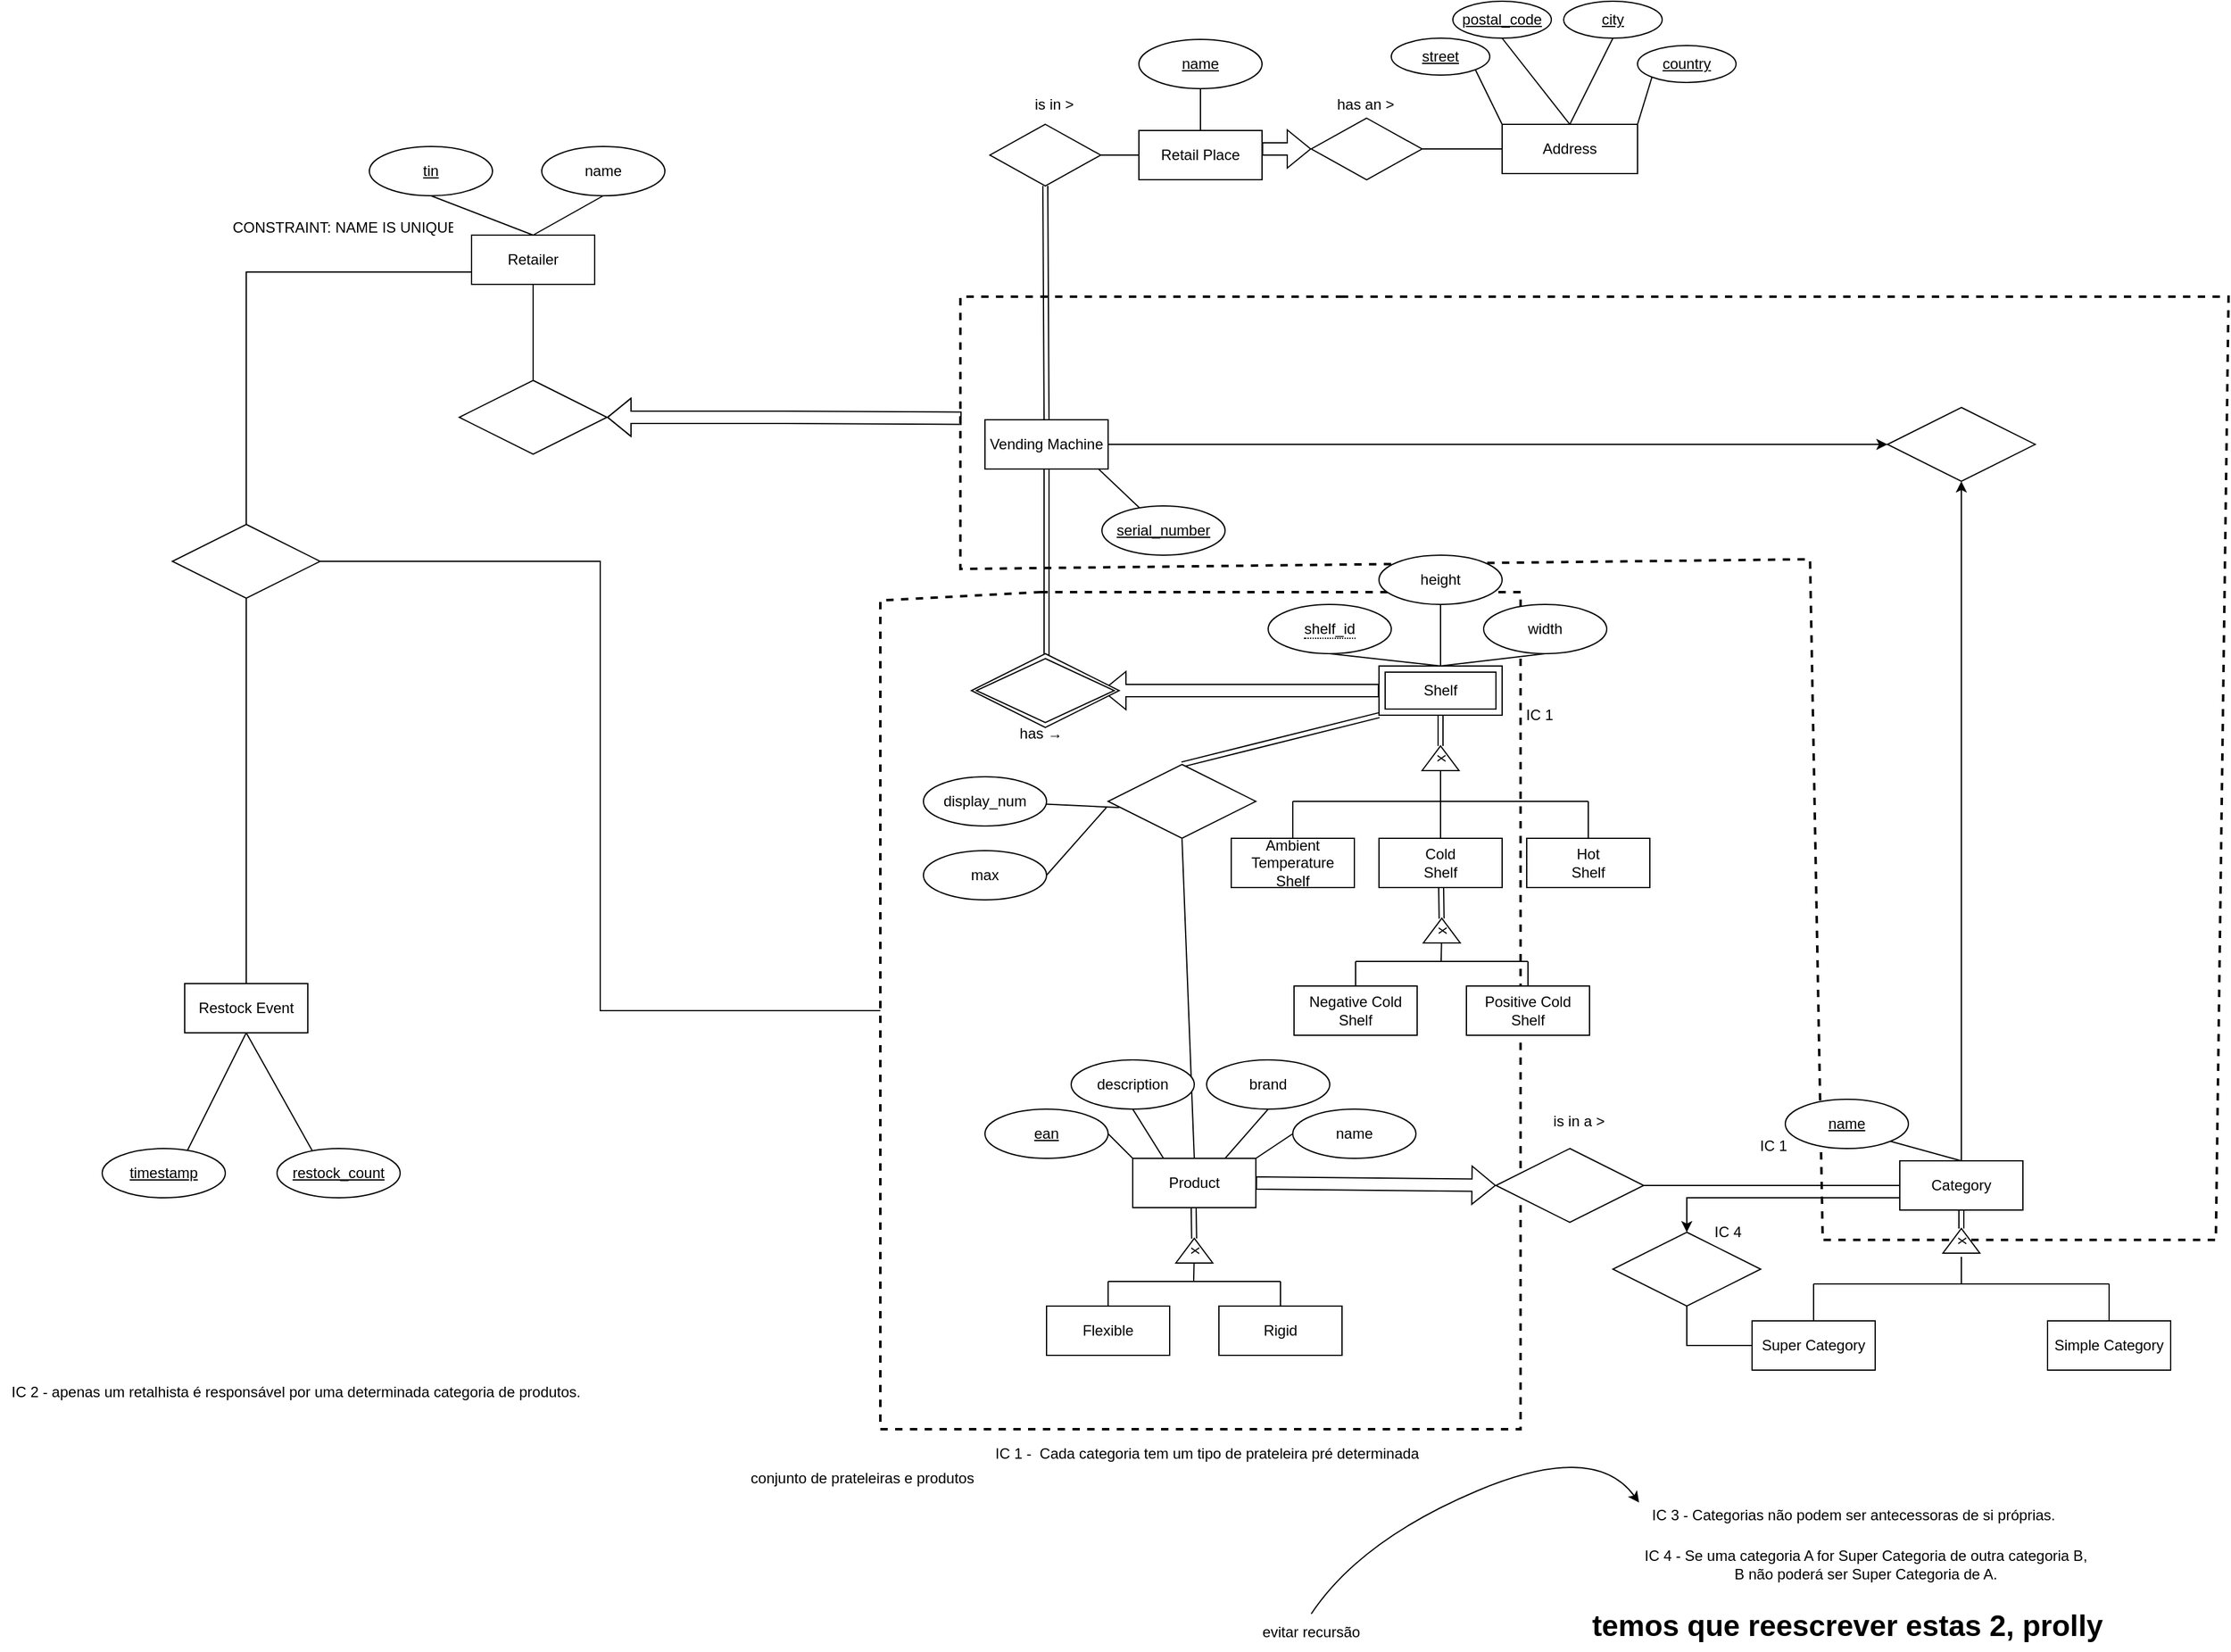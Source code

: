 <mxfile version="18.1.1" type="device"><diagram id="eAzqU-3Yw8q6xO6br_-x" name="Page-1"><mxGraphModel dx="2881" dy="2251" grid="1" gridSize="10" guides="1" tooltips="1" connect="1" arrows="1" fold="1" page="1" pageScale="1" pageWidth="850" pageHeight="1100" math="0" shadow="0"><root><mxCell id="0"/><mxCell id="1" parent="0"/><mxCell id="NkY1BbW7gWYc0SgdSZCr-10" value="" style="verticalLabelPosition=bottom;verticalAlign=top;html=1;shape=mxgraph.basic.polygon;polyCoords=[[0.25,0],[0.75,0],[1,0],[1,0.75],[1,1],[0,1],[0,0.5],[0,0.01]];polyline=0;labelBackgroundColor=default;fillColor=none;dashed=1;strokeWidth=2;" parent="1" vertex="1"><mxGeometry x="-35" y="250" width="520" height="680" as="geometry"/></mxCell><mxCell id="DB2Eu34-ZH45VLn_px5d-107" value="" style="verticalLabelPosition=bottom;verticalAlign=top;html=1;shape=mxgraph.basic.polygon;polyCoords=[[0.3,0],[0.75,0],[1,0],[0.99,0.97],[0.68,0.97],[0.67,0.27],[0,0.28],[0,0]];polyline=0;dashed=1;strokeColor=#000000;strokeWidth=2;fillColor=none;" parent="1" vertex="1"><mxGeometry x="30" y="10" width="1030" height="790" as="geometry"/></mxCell><mxCell id="S0OrPVLgXsuSApkTmhmM-7" style="rounded=0;orthogonalLoop=1;jettySize=auto;html=1;exitX=0.5;exitY=0;exitDx=0;exitDy=0;endArrow=none;endFill=0;" parent="1" source="S0OrPVLgXsuSApkTmhmM-1" target="S0OrPVLgXsuSApkTmhmM-3" edge="1"><mxGeometry relative="1" as="geometry"/></mxCell><mxCell id="S0OrPVLgXsuSApkTmhmM-12" style="edgeStyle=none;rounded=0;orthogonalLoop=1;jettySize=auto;html=1;exitX=0.5;exitY=0;exitDx=0;exitDy=0;entryX=0.5;entryY=1;entryDx=0;entryDy=0;endArrow=none;endFill=0;shape=link;" parent="1" source="S0OrPVLgXsuSApkTmhmM-1" target="S0OrPVLgXsuSApkTmhmM-10" edge="1"><mxGeometry relative="1" as="geometry"/></mxCell><mxCell id="DB2Eu34-ZH45VLn_px5d-62" style="edgeStyle=none;shape=link;rounded=0;orthogonalLoop=1;jettySize=auto;html=1;exitX=0.5;exitY=1;exitDx=0;exitDy=0;entryX=0.5;entryY=0;entryDx=0;entryDy=0;startArrow=block;endArrow=none;endFill=0;" parent="1" source="S0OrPVLgXsuSApkTmhmM-1" edge="1"><mxGeometry relative="1" as="geometry"><mxPoint x="100" y="305" as="targetPoint"/></mxGeometry></mxCell><mxCell id="S0OrPVLgXsuSApkTmhmM-1" value="Vending Machine" style="rounded=0;arcSize=10;whiteSpace=wrap;html=1;align=center;" parent="1" vertex="1"><mxGeometry x="50" y="110" width="100" height="40" as="geometry"/></mxCell><mxCell id="S0OrPVLgXsuSApkTmhmM-3" value="serial_number" style="ellipse;whiteSpace=wrap;html=1;align=center;fontStyle=4;" parent="1" vertex="1"><mxGeometry x="145" y="180" width="100" height="40" as="geometry"/></mxCell><mxCell id="S0OrPVLgXsuSApkTmhmM-15" style="edgeStyle=none;rounded=0;orthogonalLoop=1;jettySize=auto;html=1;exitX=1;exitY=0.5;exitDx=0;exitDy=0;entryX=0;entryY=0.5;entryDx=0;entryDy=0;endArrow=none;endFill=0;" parent="1" source="S0OrPVLgXsuSApkTmhmM-10" target="S0OrPVLgXsuSApkTmhmM-14" edge="1"><mxGeometry relative="1" as="geometry"/></mxCell><mxCell id="S0OrPVLgXsuSApkTmhmM-10" value="" style="shape=rhombus;perimeter=rhombusPerimeter;whiteSpace=wrap;html=1;align=center;" parent="1" vertex="1"><mxGeometry x="54" y="-130" width="90" height="50" as="geometry"/></mxCell><mxCell id="S0OrPVLgXsuSApkTmhmM-18" style="edgeStyle=none;rounded=0;orthogonalLoop=1;jettySize=auto;html=1;exitX=0.5;exitY=0;exitDx=0;exitDy=0;entryX=0.5;entryY=1;entryDx=0;entryDy=0;endArrow=none;endFill=0;" parent="1" source="S0OrPVLgXsuSApkTmhmM-14" target="S0OrPVLgXsuSApkTmhmM-17" edge="1"><mxGeometry relative="1" as="geometry"/></mxCell><mxCell id="S0OrPVLgXsuSApkTmhmM-14" value="Retail Place" style="whiteSpace=wrap;html=1;align=center;" parent="1" vertex="1"><mxGeometry x="175" y="-125" width="100" height="40" as="geometry"/></mxCell><mxCell id="S0OrPVLgXsuSApkTmhmM-16" value="is in &gt;" style="text;strokeColor=none;fillColor=none;spacingLeft=4;spacingRight=4;overflow=hidden;rotatable=0;points=[[0,0.5],[1,0.5]];portConstraint=eastwest;fontSize=12;" parent="1" vertex="1"><mxGeometry x="84.5" y="-160" width="45" height="30" as="geometry"/></mxCell><mxCell id="S0OrPVLgXsuSApkTmhmM-17" value="name" style="ellipse;whiteSpace=wrap;html=1;align=center;fontStyle=4;" parent="1" vertex="1"><mxGeometry x="175" y="-199" width="100" height="40" as="geometry"/></mxCell><mxCell id="S0OrPVLgXsuSApkTmhmM-22" style="edgeStyle=none;rounded=0;orthogonalLoop=1;jettySize=auto;html=1;exitX=1;exitY=0.5;exitDx=0;exitDy=0;entryX=0;entryY=0.5;entryDx=0;entryDy=0;endArrow=none;endFill=0;" parent="1" target="S0OrPVLgXsuSApkTmhmM-24" edge="1"><mxGeometry relative="1" as="geometry"><mxPoint x="355" y="-110" as="sourcePoint"/></mxGeometry></mxCell><mxCell id="S0OrPVLgXsuSApkTmhmM-27" style="edgeStyle=none;rounded=0;orthogonalLoop=1;jettySize=auto;html=1;endArrow=none;endFill=0;shape=flexArrow;startArrow=block;" parent="1" source="S0OrPVLgXsuSApkTmhmM-24" edge="1"><mxGeometry relative="1" as="geometry"><mxPoint x="275" y="-110" as="targetPoint"/></mxGeometry></mxCell><mxCell id="S0OrPVLgXsuSApkTmhmM-24" value="" style="shape=rhombus;perimeter=rhombusPerimeter;whiteSpace=wrap;html=1;align=center;" parent="1" vertex="1"><mxGeometry x="315" y="-135" width="90" height="50" as="geometry"/></mxCell><mxCell id="S0OrPVLgXsuSApkTmhmM-28" value="has an &gt;" style="text;strokeColor=none;fillColor=none;spacingLeft=4;spacingRight=4;overflow=hidden;rotatable=0;points=[[0,0.5],[1,0.5]];portConstraint=eastwest;fontSize=12;" parent="1" vertex="1"><mxGeometry x="330" y="-160" width="60" height="30" as="geometry"/></mxCell><mxCell id="S0OrPVLgXsuSApkTmhmM-37" style="edgeStyle=none;rounded=0;orthogonalLoop=1;jettySize=auto;html=1;exitX=0;exitY=0.5;exitDx=0;exitDy=0;entryX=1;entryY=0.5;entryDx=0;entryDy=0;endArrow=none;endFill=0;" parent="1" source="S0OrPVLgXsuSApkTmhmM-30" target="S0OrPVLgXsuSApkTmhmM-24" edge="1"><mxGeometry relative="1" as="geometry"/></mxCell><mxCell id="S0OrPVLgXsuSApkTmhmM-39" style="edgeStyle=none;rounded=0;orthogonalLoop=1;jettySize=auto;html=1;exitX=1;exitY=0;exitDx=0;exitDy=0;entryX=0;entryY=1;entryDx=0;entryDy=0;endArrow=none;endFill=0;" parent="1" source="S0OrPVLgXsuSApkTmhmM-30" target="S0OrPVLgXsuSApkTmhmM-36" edge="1"><mxGeometry relative="1" as="geometry"/></mxCell><mxCell id="S0OrPVLgXsuSApkTmhmM-40" style="edgeStyle=none;rounded=0;orthogonalLoop=1;jettySize=auto;html=1;exitX=0.5;exitY=0;exitDx=0;exitDy=0;entryX=0.5;entryY=1;entryDx=0;entryDy=0;endArrow=none;endFill=0;" parent="1" source="S0OrPVLgXsuSApkTmhmM-30" target="S0OrPVLgXsuSApkTmhmM-34" edge="1"><mxGeometry relative="1" as="geometry"/></mxCell><mxCell id="S0OrPVLgXsuSApkTmhmM-41" style="edgeStyle=none;rounded=0;orthogonalLoop=1;jettySize=auto;html=1;exitX=0.5;exitY=0;exitDx=0;exitDy=0;entryX=0.5;entryY=1;entryDx=0;entryDy=0;endArrow=none;endFill=0;" parent="1" source="S0OrPVLgXsuSApkTmhmM-30" target="S0OrPVLgXsuSApkTmhmM-35" edge="1"><mxGeometry relative="1" as="geometry"/></mxCell><mxCell id="S0OrPVLgXsuSApkTmhmM-30" value="Address" style="whiteSpace=wrap;html=1;align=center;" parent="1" vertex="1"><mxGeometry x="470" y="-130" width="110" height="40" as="geometry"/></mxCell><mxCell id="S0OrPVLgXsuSApkTmhmM-38" style="edgeStyle=none;rounded=0;orthogonalLoop=1;jettySize=auto;html=1;exitX=1;exitY=1;exitDx=0;exitDy=0;entryX=0;entryY=0;entryDx=0;entryDy=0;endArrow=none;endFill=0;" parent="1" source="S0OrPVLgXsuSApkTmhmM-31" target="S0OrPVLgXsuSApkTmhmM-30" edge="1"><mxGeometry relative="1" as="geometry"/></mxCell><mxCell id="S0OrPVLgXsuSApkTmhmM-31" value="street" style="ellipse;whiteSpace=wrap;html=1;align=center;fontStyle=4;rounded=0;" parent="1" vertex="1"><mxGeometry x="380" y="-200" width="80" height="30" as="geometry"/></mxCell><mxCell id="S0OrPVLgXsuSApkTmhmM-34" value="postal_code" style="ellipse;whiteSpace=wrap;html=1;align=center;fontStyle=4;rounded=0;" parent="1" vertex="1"><mxGeometry x="430" y="-230" width="80" height="30" as="geometry"/></mxCell><mxCell id="S0OrPVLgXsuSApkTmhmM-35" value="city" style="ellipse;whiteSpace=wrap;html=1;align=center;fontStyle=4;rounded=0;" parent="1" vertex="1"><mxGeometry x="520" y="-230" width="80" height="30" as="geometry"/></mxCell><mxCell id="S0OrPVLgXsuSApkTmhmM-36" value="country" style="ellipse;whiteSpace=wrap;html=1;align=center;fontStyle=4;rounded=0;" parent="1" vertex="1"><mxGeometry x="580" y="-194" width="80" height="30" as="geometry"/></mxCell><mxCell id="S0OrPVLgXsuSApkTmhmM-46" style="edgeStyle=none;rounded=0;orthogonalLoop=1;jettySize=auto;html=1;exitX=0.5;exitY=0;exitDx=0;exitDy=0;entryX=0.5;entryY=1;entryDx=0;entryDy=0;endArrow=none;endFill=0;" parent="1" source="S0OrPVLgXsuSApkTmhmM-42" target="S0OrPVLgXsuSApkTmhmM-43" edge="1"><mxGeometry relative="1" as="geometry"/></mxCell><mxCell id="S0OrPVLgXsuSApkTmhmM-48" style="edgeStyle=none;rounded=0;orthogonalLoop=1;jettySize=auto;html=1;exitX=0.5;exitY=0;exitDx=0;exitDy=0;endArrow=none;endFill=0;entryX=0.5;entryY=1;entryDx=0;entryDy=0;" parent="1" source="S0OrPVLgXsuSApkTmhmM-42" target="S0OrPVLgXsuSApkTmhmM-47" edge="1"><mxGeometry relative="1" as="geometry"><mxPoint x="-270" y="-62" as="targetPoint"/></mxGeometry></mxCell><mxCell id="S0OrPVLgXsuSApkTmhmM-42" value="Retailer" style="whiteSpace=wrap;html=1;align=center;rounded=0;" parent="1" vertex="1"><mxGeometry x="-367" y="-40" width="100" height="40" as="geometry"/></mxCell><mxCell id="S0OrPVLgXsuSApkTmhmM-43" value="tin" style="ellipse;whiteSpace=wrap;html=1;align=center;fontStyle=4;rounded=0;" parent="1" vertex="1"><mxGeometry x="-450" y="-112" width="100" height="40" as="geometry"/></mxCell><mxCell id="S0OrPVLgXsuSApkTmhmM-47" value="name" style="ellipse;whiteSpace=wrap;html=1;align=center;rounded=0;" parent="1" vertex="1"><mxGeometry x="-310" y="-112" width="100" height="40" as="geometry"/></mxCell><mxCell id="S0OrPVLgXsuSApkTmhmM-49" value="CONSTRAINT: NAME IS UNIQUE" style="text;strokeColor=none;fillColor=none;spacingLeft=4;spacingRight=4;overflow=hidden;rotatable=0;points=[[0,0.5],[1,0.5]];portConstraint=eastwest;fontSize=12;rounded=0;" parent="1" vertex="1"><mxGeometry x="-567" y="-60" width="190" height="30" as="geometry"/></mxCell><mxCell id="S0OrPVLgXsuSApkTmhmM-58" style="edgeStyle=none;rounded=0;sketch=0;orthogonalLoop=1;jettySize=auto;html=1;exitX=0.5;exitY=0;exitDx=0;exitDy=0;entryX=0.5;entryY=1;entryDx=0;entryDy=0;shadow=0;startArrow=none;startFill=0;endArrow=none;endFill=0;strokeWidth=1;fillColor=default;gradientColor=none;" parent="1" target="S0OrPVLgXsuSApkTmhmM-55" edge="1"><mxGeometry relative="1" as="geometry"><mxPoint x="420" y="310" as="sourcePoint"/></mxGeometry></mxCell><mxCell id="S0OrPVLgXsuSApkTmhmM-59" style="edgeStyle=none;rounded=0;sketch=0;orthogonalLoop=1;jettySize=auto;html=1;exitX=0.5;exitY=0;exitDx=0;exitDy=0;entryX=0.5;entryY=1;entryDx=0;entryDy=0;shadow=0;startArrow=none;startFill=0;endArrow=none;endFill=0;strokeWidth=1;fillColor=default;gradientColor=none;" parent="1" target="S0OrPVLgXsuSApkTmhmM-54" edge="1"><mxGeometry relative="1" as="geometry"><mxPoint x="420" y="310" as="sourcePoint"/></mxGeometry></mxCell><mxCell id="DB2Eu34-ZH45VLn_px5d-83" style="edgeStyle=none;rounded=0;orthogonalLoop=1;jettySize=auto;html=1;exitX=0.5;exitY=0;exitDx=0;exitDy=0;entryX=0.5;entryY=1;entryDx=0;entryDy=0;startArrow=none;startFill=0;endArrow=none;endFill=0;" parent="1" edge="1"><mxGeometry relative="1" as="geometry"><mxPoint x="420" y="310" as="sourcePoint"/><mxPoint x="330" y="300" as="targetPoint"/></mxGeometry></mxCell><mxCell id="S0OrPVLgXsuSApkTmhmM-54" value="width" style="ellipse;whiteSpace=wrap;html=1;align=center;rounded=0;" parent="1" vertex="1"><mxGeometry x="455" y="260" width="100" height="40" as="geometry"/></mxCell><mxCell id="S0OrPVLgXsuSApkTmhmM-55" value="height" style="ellipse;whiteSpace=wrap;html=1;align=center;rounded=0;" parent="1" vertex="1"><mxGeometry x="370" y="220" width="100" height="40" as="geometry"/></mxCell><mxCell id="S0OrPVLgXsuSApkTmhmM-75" style="edgeStyle=none;rounded=0;sketch=0;orthogonalLoop=1;jettySize=auto;html=1;exitX=0.5;exitY=0;exitDx=0;exitDy=0;shadow=0;startArrow=none;startFill=0;endArrow=none;endFill=0;startSize=11;strokeWidth=1;fillColor=default;gradientColor=none;" parent="1" source="S0OrPVLgXsuSApkTmhmM-60" edge="1"><mxGeometry relative="1" as="geometry"><mxPoint x="300" y="420" as="targetPoint"/></mxGeometry></mxCell><mxCell id="S0OrPVLgXsuSApkTmhmM-60" value="Ambient Temperature Shelf" style="whiteSpace=wrap;html=1;align=center;rounded=0;" parent="1" vertex="1"><mxGeometry x="250" y="450" width="100" height="40" as="geometry"/></mxCell><mxCell id="S0OrPVLgXsuSApkTmhmM-72" style="edgeStyle=none;rounded=0;sketch=0;orthogonalLoop=1;jettySize=auto;html=1;entryX=0.5;entryY=1;entryDx=0;entryDy=0;shadow=0;startArrow=none;startFill=0;endArrow=none;endFill=0;strokeWidth=1;fillColor=default;gradientColor=none;shape=link;exitX=1;exitY=0.5;exitDx=0;exitDy=0;" parent="1" source="S0OrPVLgXsuSApkTmhmM-78" edge="1"><mxGeometry relative="1" as="geometry"><mxPoint x="420" y="420" as="sourcePoint"/><mxPoint x="420" y="350" as="targetPoint"/></mxGeometry></mxCell><mxCell id="S0OrPVLgXsuSApkTmhmM-63" value="Cold&lt;br&gt;Shelf" style="whiteSpace=wrap;html=1;align=center;rounded=0;" parent="1" vertex="1"><mxGeometry x="370" y="450" width="100" height="40" as="geometry"/></mxCell><mxCell id="S0OrPVLgXsuSApkTmhmM-77" style="edgeStyle=none;rounded=0;sketch=0;orthogonalLoop=1;jettySize=auto;html=1;exitX=0.5;exitY=0;exitDx=0;exitDy=0;shadow=0;startArrow=none;startFill=0;endArrow=none;endFill=0;startSize=11;strokeWidth=1;fillColor=default;gradientColor=none;" parent="1" source="S0OrPVLgXsuSApkTmhmM-64" edge="1"><mxGeometry relative="1" as="geometry"><mxPoint x="540" y="420" as="targetPoint"/></mxGeometry></mxCell><mxCell id="S0OrPVLgXsuSApkTmhmM-64" value="Hot&lt;br&gt;Shelf" style="whiteSpace=wrap;html=1;align=center;rounded=0;" parent="1" vertex="1"><mxGeometry x="490" y="450" width="100" height="40" as="geometry"/></mxCell><mxCell id="S0OrPVLgXsuSApkTmhmM-76" value="" style="endArrow=none;html=1;rounded=0;shadow=0;sketch=0;startSize=11;strokeWidth=1;fillColor=default;gradientColor=none;" parent="1" edge="1"><mxGeometry relative="1" as="geometry"><mxPoint x="300" y="420" as="sourcePoint"/><mxPoint x="540" y="420" as="targetPoint"/></mxGeometry></mxCell><mxCell id="DB2Eu34-ZH45VLn_px5d-66" style="edgeStyle=none;rounded=0;orthogonalLoop=1;jettySize=auto;html=1;exitX=0;exitY=0.5;exitDx=0;exitDy=0;entryX=0.5;entryY=0;entryDx=0;entryDy=0;startArrow=none;endArrow=none;endFill=0;startFill=0;" parent="1" source="S0OrPVLgXsuSApkTmhmM-78" target="S0OrPVLgXsuSApkTmhmM-63" edge="1"><mxGeometry relative="1" as="geometry"/></mxCell><mxCell id="S0OrPVLgXsuSApkTmhmM-78" value="x" style="triangle;whiteSpace=wrap;html=1;rounded=0;rotation=-90;" parent="1" vertex="1"><mxGeometry x="410" y="370" width="20" height="30" as="geometry"/></mxCell><mxCell id="S0OrPVLgXsuSApkTmhmM-83" style="edgeStyle=none;rounded=0;sketch=0;orthogonalLoop=1;jettySize=auto;html=1;exitX=0.5;exitY=0;exitDx=0;exitDy=0;shadow=0;startArrow=none;startFill=0;endArrow=none;endFill=0;startSize=11;strokeWidth=1;fillColor=default;gradientColor=none;" parent="1" source="S0OrPVLgXsuSApkTmhmM-79" edge="1"><mxGeometry relative="1" as="geometry"><mxPoint x="351" y="550" as="targetPoint"/></mxGeometry></mxCell><mxCell id="S0OrPVLgXsuSApkTmhmM-79" value="Negative Cold&lt;br&gt;Shelf" style="whiteSpace=wrap;html=1;align=center;rounded=0;" parent="1" vertex="1"><mxGeometry x="301" y="570" width="100" height="40" as="geometry"/></mxCell><mxCell id="S0OrPVLgXsuSApkTmhmM-82" style="edgeStyle=none;rounded=0;sketch=0;orthogonalLoop=1;jettySize=auto;html=1;exitX=0.5;exitY=0;exitDx=0;exitDy=0;shadow=0;startArrow=none;startFill=0;endArrow=none;endFill=0;startSize=11;strokeWidth=1;fillColor=default;gradientColor=none;" parent="1" source="S0OrPVLgXsuSApkTmhmM-80" edge="1"><mxGeometry relative="1" as="geometry"><mxPoint x="491" y="550" as="targetPoint"/></mxGeometry></mxCell><mxCell id="S0OrPVLgXsuSApkTmhmM-80" value="Positive Cold&lt;br&gt;Shelf" style="whiteSpace=wrap;html=1;align=center;rounded=0;" parent="1" vertex="1"><mxGeometry x="441" y="570" width="100" height="40" as="geometry"/></mxCell><mxCell id="S0OrPVLgXsuSApkTmhmM-81" value="" style="endArrow=none;html=1;rounded=0;shadow=0;sketch=0;startSize=11;strokeWidth=1;fillColor=default;gradientColor=none;" parent="1" edge="1"><mxGeometry width="50" height="50" relative="1" as="geometry"><mxPoint x="351" y="550" as="sourcePoint"/><mxPoint x="491" y="550" as="targetPoint"/></mxGeometry></mxCell><mxCell id="S0OrPVLgXsuSApkTmhmM-84" value="" style="endArrow=none;html=1;rounded=0;shadow=0;sketch=0;strokeWidth=1;fillColor=default;gradientColor=none;startArrow=none;shape=link;" parent="1" source="S0OrPVLgXsuSApkTmhmM-86" edge="1"><mxGeometry width="50" height="50" relative="1" as="geometry"><mxPoint x="420.5" y="550" as="sourcePoint"/><mxPoint x="420.5" y="490" as="targetPoint"/></mxGeometry></mxCell><mxCell id="S0OrPVLgXsuSApkTmhmM-86" value="x" style="triangle;whiteSpace=wrap;html=1;rounded=0;rotation=-90;" parent="1" vertex="1"><mxGeometry x="411" y="510" width="20" height="30" as="geometry"/></mxCell><mxCell id="S0OrPVLgXsuSApkTmhmM-87" value="" style="endArrow=none;html=1;rounded=0;shadow=0;sketch=0;startSize=11;strokeWidth=1;fillColor=default;gradientColor=none;" parent="1" target="S0OrPVLgXsuSApkTmhmM-86" edge="1"><mxGeometry width="50" height="50" relative="1" as="geometry"><mxPoint x="420.5" y="550" as="sourcePoint"/><mxPoint x="420.5" y="490" as="targetPoint"/></mxGeometry></mxCell><mxCell id="S0OrPVLgXsuSApkTmhmM-93" style="edgeStyle=none;rounded=0;sketch=0;orthogonalLoop=1;jettySize=auto;html=1;exitX=1;exitY=0;exitDx=0;exitDy=0;entryX=0;entryY=0.5;entryDx=0;entryDy=0;shadow=0;startArrow=none;startFill=0;endArrow=none;endFill=0;startSize=11;strokeWidth=1;fillColor=default;gradientColor=none;" parent="1" source="S0OrPVLgXsuSApkTmhmM-88" target="S0OrPVLgXsuSApkTmhmM-90" edge="1"><mxGeometry relative="1" as="geometry"/></mxCell><mxCell id="S0OrPVLgXsuSApkTmhmM-94" style="edgeStyle=none;rounded=0;sketch=0;orthogonalLoop=1;jettySize=auto;html=1;exitX=0.75;exitY=0;exitDx=0;exitDy=0;entryX=0.5;entryY=1;entryDx=0;entryDy=0;shadow=0;startArrow=none;startFill=0;endArrow=none;endFill=0;startSize=11;strokeWidth=1;fillColor=default;gradientColor=none;" parent="1" source="S0OrPVLgXsuSApkTmhmM-88" target="S0OrPVLgXsuSApkTmhmM-92" edge="1"><mxGeometry relative="1" as="geometry"/></mxCell><mxCell id="S0OrPVLgXsuSApkTmhmM-95" style="edgeStyle=none;rounded=0;sketch=0;orthogonalLoop=1;jettySize=auto;html=1;exitX=0.25;exitY=0;exitDx=0;exitDy=0;entryX=0.5;entryY=1;entryDx=0;entryDy=0;shadow=0;startArrow=none;startFill=0;endArrow=none;endFill=0;startSize=11;strokeWidth=1;fillColor=default;gradientColor=none;" parent="1" source="S0OrPVLgXsuSApkTmhmM-88" target="S0OrPVLgXsuSApkTmhmM-91" edge="1"><mxGeometry relative="1" as="geometry"/></mxCell><mxCell id="S0OrPVLgXsuSApkTmhmM-96" style="edgeStyle=none;rounded=0;sketch=0;orthogonalLoop=1;jettySize=auto;html=1;exitX=0;exitY=0;exitDx=0;exitDy=0;entryX=1;entryY=0.5;entryDx=0;entryDy=0;shadow=0;startArrow=none;startFill=0;endArrow=none;endFill=0;startSize=11;strokeWidth=1;fillColor=default;gradientColor=none;" parent="1" source="S0OrPVLgXsuSApkTmhmM-88" target="S0OrPVLgXsuSApkTmhmM-89" edge="1"><mxGeometry relative="1" as="geometry"/></mxCell><mxCell id="DB2Eu34-ZH45VLn_px5d-71" style="edgeStyle=none;rounded=0;orthogonalLoop=1;jettySize=auto;html=1;exitX=0.5;exitY=0;exitDx=0;exitDy=0;entryX=0.5;entryY=1;entryDx=0;entryDy=0;startArrow=none;startFill=0;endArrow=none;endFill=0;" parent="1" source="S0OrPVLgXsuSApkTmhmM-88" target="DB2Eu34-ZH45VLn_px5d-70" edge="1"><mxGeometry relative="1" as="geometry"/></mxCell><mxCell id="S0OrPVLgXsuSApkTmhmM-88" value="Product" style="whiteSpace=wrap;html=1;align=center;rounded=0;" parent="1" vertex="1"><mxGeometry x="170" y="710" width="100" height="40" as="geometry"/></mxCell><mxCell id="S0OrPVLgXsuSApkTmhmM-89" value="ean" style="ellipse;whiteSpace=wrap;html=1;align=center;fontStyle=4;rounded=0;" parent="1" vertex="1"><mxGeometry x="50" y="670" width="100" height="40" as="geometry"/></mxCell><mxCell id="S0OrPVLgXsuSApkTmhmM-90" value="name" style="ellipse;whiteSpace=wrap;html=1;align=center;rounded=0;" parent="1" vertex="1"><mxGeometry x="300" y="670" width="100" height="40" as="geometry"/></mxCell><mxCell id="S0OrPVLgXsuSApkTmhmM-91" value="description" style="ellipse;whiteSpace=wrap;html=1;align=center;rounded=0;" parent="1" vertex="1"><mxGeometry x="120" y="630" width="100" height="40" as="geometry"/></mxCell><mxCell id="S0OrPVLgXsuSApkTmhmM-92" value="brand" style="ellipse;whiteSpace=wrap;html=1;align=center;rounded=0;" parent="1" vertex="1"><mxGeometry x="230" y="630" width="100" height="40" as="geometry"/></mxCell><mxCell id="S0OrPVLgXsuSApkTmhmM-97" style="edgeStyle=none;rounded=0;sketch=0;orthogonalLoop=1;jettySize=auto;html=1;exitX=0.5;exitY=0;exitDx=0;exitDy=0;shadow=0;startArrow=none;startFill=0;endArrow=none;endFill=0;startSize=11;strokeWidth=1;fillColor=default;gradientColor=none;" parent="1" source="S0OrPVLgXsuSApkTmhmM-98" edge="1"><mxGeometry relative="1" as="geometry"><mxPoint x="150" y="810" as="targetPoint"/></mxGeometry></mxCell><mxCell id="S0OrPVLgXsuSApkTmhmM-98" value="Flexible" style="whiteSpace=wrap;html=1;align=center;rounded=0;" parent="1" vertex="1"><mxGeometry x="100" y="830" width="100" height="40" as="geometry"/></mxCell><mxCell id="S0OrPVLgXsuSApkTmhmM-99" style="edgeStyle=none;rounded=0;sketch=0;orthogonalLoop=1;jettySize=auto;html=1;exitX=0.5;exitY=0;exitDx=0;exitDy=0;shadow=0;startArrow=none;startFill=0;endArrow=none;endFill=0;startSize=11;strokeWidth=1;fillColor=default;gradientColor=none;" parent="1" source="S0OrPVLgXsuSApkTmhmM-100" edge="1"><mxGeometry relative="1" as="geometry"><mxPoint x="290" y="810" as="targetPoint"/></mxGeometry></mxCell><mxCell id="S0OrPVLgXsuSApkTmhmM-100" value="Rigid" style="whiteSpace=wrap;html=1;align=center;rounded=0;" parent="1" vertex="1"><mxGeometry x="240" y="830" width="100" height="40" as="geometry"/></mxCell><mxCell id="S0OrPVLgXsuSApkTmhmM-101" value="" style="endArrow=none;html=1;rounded=0;shadow=0;sketch=0;startSize=11;strokeWidth=1;fillColor=default;gradientColor=none;" parent="1" edge="1"><mxGeometry width="50" height="50" relative="1" as="geometry"><mxPoint x="150" y="810" as="sourcePoint"/><mxPoint x="290" y="810" as="targetPoint"/></mxGeometry></mxCell><mxCell id="S0OrPVLgXsuSApkTmhmM-102" value="" style="endArrow=none;html=1;rounded=0;shadow=0;sketch=0;strokeWidth=1;fillColor=default;gradientColor=none;startArrow=none;shape=link;" parent="1" source="S0OrPVLgXsuSApkTmhmM-103" edge="1"><mxGeometry width="50" height="50" relative="1" as="geometry"><mxPoint x="219.5" y="810" as="sourcePoint"/><mxPoint x="219.5" y="750" as="targetPoint"/></mxGeometry></mxCell><mxCell id="S0OrPVLgXsuSApkTmhmM-103" value="x" style="triangle;whiteSpace=wrap;html=1;rounded=0;rotation=-90;" parent="1" vertex="1"><mxGeometry x="210" y="770" width="20" height="30" as="geometry"/></mxCell><mxCell id="S0OrPVLgXsuSApkTmhmM-104" value="" style="endArrow=none;html=1;rounded=0;shadow=0;sketch=0;startSize=11;strokeWidth=1;fillColor=default;gradientColor=none;" parent="1" target="S0OrPVLgXsuSApkTmhmM-103" edge="1"><mxGeometry width="50" height="50" relative="1" as="geometry"><mxPoint x="219.5" y="810" as="sourcePoint"/><mxPoint x="219.5" y="750" as="targetPoint"/></mxGeometry></mxCell><mxCell id="DB2Eu34-ZH45VLn_px5d-2" style="edgeStyle=none;rounded=0;sketch=0;orthogonalLoop=1;jettySize=auto;html=1;exitX=0.5;exitY=0;exitDx=0;exitDy=0;shadow=0;startArrow=none;startFill=0;endArrow=none;endFill=0;startSize=11;strokeWidth=1;fillColor=default;gradientColor=none;" parent="1" source="DB2Eu34-ZH45VLn_px5d-3" edge="1"><mxGeometry relative="1" as="geometry"><mxPoint x="723" y="812" as="targetPoint"/></mxGeometry></mxCell><mxCell id="DB2Eu34-ZH45VLn_px5d-94" style="edgeStyle=orthogonalEdgeStyle;rounded=0;orthogonalLoop=1;jettySize=auto;html=1;exitX=0;exitY=0.5;exitDx=0;exitDy=0;entryX=0.5;entryY=1;entryDx=0;entryDy=0;startArrow=none;startFill=0;endArrow=none;endFill=0;" parent="1" source="DB2Eu34-ZH45VLn_px5d-3" target="DB2Eu34-ZH45VLn_px5d-93" edge="1"><mxGeometry relative="1" as="geometry"/></mxCell><mxCell id="DB2Eu34-ZH45VLn_px5d-3" value="Super Category" style="whiteSpace=wrap;html=1;align=center;rounded=0;" parent="1" vertex="1"><mxGeometry x="673" y="842" width="100" height="40" as="geometry"/></mxCell><mxCell id="DB2Eu34-ZH45VLn_px5d-5" style="edgeStyle=none;rounded=0;sketch=0;orthogonalLoop=1;jettySize=auto;html=1;exitX=0.5;exitY=0;exitDx=0;exitDy=0;shadow=0;startArrow=none;startFill=0;endArrow=none;endFill=0;startSize=11;strokeWidth=1;fillColor=default;gradientColor=none;" parent="1" source="DB2Eu34-ZH45VLn_px5d-6" edge="1"><mxGeometry relative="1" as="geometry"><mxPoint x="963" y="812" as="targetPoint"/></mxGeometry></mxCell><mxCell id="DB2Eu34-ZH45VLn_px5d-6" value="Simple Category" style="whiteSpace=wrap;html=1;align=center;rounded=0;" parent="1" vertex="1"><mxGeometry x="913" y="842" width="100" height="40" as="geometry"/></mxCell><mxCell id="DB2Eu34-ZH45VLn_px5d-7" value="" style="endArrow=none;html=1;rounded=0;shadow=0;sketch=0;startSize=11;strokeWidth=1;fillColor=default;gradientColor=none;" parent="1" edge="1"><mxGeometry relative="1" as="geometry"><mxPoint x="723" y="812" as="sourcePoint"/><mxPoint x="963" y="812" as="targetPoint"/></mxGeometry></mxCell><mxCell id="DB2Eu34-ZH45VLn_px5d-87" style="edgeStyle=none;rounded=0;orthogonalLoop=1;jettySize=auto;html=1;exitX=1;exitY=0.5;exitDx=0;exitDy=0;entryX=0.5;entryY=1;entryDx=0;entryDy=0;startArrow=none;startFill=0;endArrow=none;endFill=0;shape=link;" parent="1" source="DB2Eu34-ZH45VLn_px5d-8" target="DB2Eu34-ZH45VLn_px5d-12" edge="1"><mxGeometry relative="1" as="geometry"/></mxCell><mxCell id="DB2Eu34-ZH45VLn_px5d-8" value="x" style="triangle;whiteSpace=wrap;html=1;rounded=0;rotation=-90;" parent="1" vertex="1"><mxGeometry x="833" y="762" width="20" height="30" as="geometry"/></mxCell><mxCell id="DB2Eu34-ZH45VLn_px5d-9" style="edgeStyle=none;rounded=0;sketch=0;orthogonalLoop=1;jettySize=auto;html=1;shadow=0;startArrow=none;startFill=0;endArrow=none;endFill=0;startSize=11;strokeWidth=1;fillColor=default;gradientColor=none;" parent="1" edge="1"><mxGeometry relative="1" as="geometry"><mxPoint x="843" y="812" as="sourcePoint"/><mxPoint x="843" y="790" as="targetPoint"/></mxGeometry></mxCell><mxCell id="DB2Eu34-ZH45VLn_px5d-12" value="Category" style="whiteSpace=wrap;html=1;align=center;rounded=0;" parent="1" vertex="1"><mxGeometry x="793" y="712" width="100" height="40" as="geometry"/></mxCell><mxCell id="DB2Eu34-ZH45VLn_px5d-13" value="name" style="ellipse;whiteSpace=wrap;html=1;align=center;fontStyle=4;rounded=0;" parent="1" vertex="1"><mxGeometry x="700" y="662" width="100" height="40" as="geometry"/></mxCell><mxCell id="DB2Eu34-ZH45VLn_px5d-16" style="edgeStyle=none;rounded=0;sketch=0;orthogonalLoop=1;jettySize=auto;html=1;exitX=0.5;exitY=0;exitDx=0;exitDy=0;entryX=1;entryY=1;entryDx=0;entryDy=0;shadow=0;startArrow=none;startFill=0;endArrow=none;endFill=0;strokeWidth=1;fillColor=default;gradientColor=none;" parent="1" source="DB2Eu34-ZH45VLn_px5d-12" target="DB2Eu34-ZH45VLn_px5d-13" edge="1"><mxGeometry relative="1" as="geometry"/></mxCell><mxCell id="DB2Eu34-ZH45VLn_px5d-116" style="edgeStyle=orthogonalEdgeStyle;rounded=0;orthogonalLoop=1;jettySize=auto;html=1;exitX=0.5;exitY=0;exitDx=0;exitDy=0;entryX=0.5;entryY=1;entryDx=0;entryDy=0;startArrow=none;startFill=0;endArrow=none;endFill=0;" parent="1" source="DB2Eu34-ZH45VLn_px5d-28" target="DB2Eu34-ZH45VLn_px5d-114" edge="1"><mxGeometry relative="1" as="geometry"/></mxCell><mxCell id="DB2Eu34-ZH45VLn_px5d-28" value="Restock Event" style="whiteSpace=wrap;html=1;align=center;" parent="1" vertex="1"><mxGeometry x="-600" y="568" width="100" height="40" as="geometry"/></mxCell><mxCell id="DB2Eu34-ZH45VLn_px5d-32" style="edgeStyle=none;rounded=0;orthogonalLoop=1;jettySize=auto;html=1;exitX=0.5;exitY=1;exitDx=0;exitDy=0;endArrow=none;endFill=0;entryX=0.5;entryY=1;entryDx=0;entryDy=0;" parent="1" source="DB2Eu34-ZH45VLn_px5d-30" target="DB2Eu34-ZH45VLn_px5d-28" edge="1"><mxGeometry relative="1" as="geometry"><mxPoint x="-513" y="628" as="targetPoint"/></mxGeometry></mxCell><mxCell id="DB2Eu34-ZH45VLn_px5d-30" value="timestamp" style="ellipse;whiteSpace=wrap;html=1;align=center;fontStyle=4;" parent="1" vertex="1"><mxGeometry x="-667" y="702" width="100" height="40" as="geometry"/></mxCell><mxCell id="DB2Eu34-ZH45VLn_px5d-34" style="edgeStyle=none;rounded=0;orthogonalLoop=1;jettySize=auto;html=1;exitX=0.5;exitY=1;exitDx=0;exitDy=0;endArrow=none;endFill=0;entryX=0.5;entryY=1;entryDx=0;entryDy=0;" parent="1" source="DB2Eu34-ZH45VLn_px5d-31" target="DB2Eu34-ZH45VLn_px5d-28" edge="1"><mxGeometry relative="1" as="geometry"><mxPoint x="-513" y="608" as="targetPoint"/></mxGeometry></mxCell><mxCell id="DB2Eu34-ZH45VLn_px5d-31" value="restock_count" style="ellipse;whiteSpace=wrap;html=1;align=center;fontStyle=4;" parent="1" vertex="1"><mxGeometry x="-525" y="702" width="100" height="40" as="geometry"/></mxCell><mxCell id="DB2Eu34-ZH45VLn_px5d-64" style="edgeStyle=none;shape=flexArrow;rounded=0;orthogonalLoop=1;jettySize=auto;html=1;exitX=1;exitY=0.5;exitDx=0;exitDy=0;startArrow=block;endArrow=none;endFill=0;" parent="1" edge="1"><mxGeometry relative="1" as="geometry"><mxPoint x="145" y="330" as="sourcePoint"/><mxPoint x="370" y="330" as="targetPoint"/></mxGeometry></mxCell><mxCell id="DB2Eu34-ZH45VLn_px5d-65" value="has →" style="text;html=1;resizable=0;autosize=1;align=center;verticalAlign=middle;points=[];fillColor=none;strokeColor=none;rounded=0;" parent="1" vertex="1"><mxGeometry x="70" y="355" width="50" height="20" as="geometry"/></mxCell><mxCell id="DB2Eu34-ZH45VLn_px5d-72" style="edgeStyle=none;rounded=0;orthogonalLoop=1;jettySize=auto;html=1;exitX=0.5;exitY=0;exitDx=0;exitDy=0;entryX=0;entryY=1;entryDx=0;entryDy=0;startArrow=block;startFill=0;endArrow=none;endFill=0;shape=link;" parent="1" source="DB2Eu34-ZH45VLn_px5d-70" edge="1"><mxGeometry relative="1" as="geometry"><mxPoint x="370" y="350" as="targetPoint"/></mxGeometry></mxCell><mxCell id="DB2Eu34-ZH45VLn_px5d-117" style="edgeStyle=orthogonalEdgeStyle;rounded=0;orthogonalLoop=1;jettySize=auto;html=1;entryX=1;entryY=0.5;entryDx=0;entryDy=0;startArrow=none;startFill=0;endArrow=none;endFill=0;" parent="1" source="NkY1BbW7gWYc0SgdSZCr-10" target="DB2Eu34-ZH45VLn_px5d-114" edge="1"><mxGeometry relative="1" as="geometry"><mxPoint x="-180" y="445" as="sourcePoint"/></mxGeometry></mxCell><mxCell id="DB2Eu34-ZH45VLn_px5d-70" value="" style="shape=rhombus;perimeter=rhombusPerimeter;whiteSpace=wrap;html=1;align=center;" parent="1" vertex="1"><mxGeometry x="150" y="390" width="120" height="60" as="geometry"/></mxCell><mxCell id="DB2Eu34-ZH45VLn_px5d-77" style="edgeStyle=none;rounded=0;orthogonalLoop=1;jettySize=auto;html=1;exitX=1;exitY=0.5;exitDx=0;exitDy=0;startArrow=none;startFill=0;endArrow=none;endFill=0;" parent="1" source="DB2Eu34-ZH45VLn_px5d-74" edge="1"><mxGeometry relative="1" as="geometry"><mxPoint x="148.613" y="425" as="targetPoint"/></mxGeometry></mxCell><mxCell id="DB2Eu34-ZH45VLn_px5d-74" value="max" style="ellipse;whiteSpace=wrap;html=1;align=center;" parent="1" vertex="1"><mxGeometry x="2.132e-14" y="460" width="100" height="40" as="geometry"/></mxCell><mxCell id="DB2Eu34-ZH45VLn_px5d-76" style="edgeStyle=none;rounded=0;orthogonalLoop=1;jettySize=auto;html=1;startArrow=none;startFill=0;endArrow=none;endFill=0;" parent="1" source="DB2Eu34-ZH45VLn_px5d-75" edge="1"><mxGeometry relative="1" as="geometry"><mxPoint x="159.002" y="425" as="targetPoint"/></mxGeometry></mxCell><mxCell id="DB2Eu34-ZH45VLn_px5d-75" value="display_num" style="ellipse;whiteSpace=wrap;html=1;align=center;" parent="1" vertex="1"><mxGeometry x="2.309e-14" y="400" width="100" height="40" as="geometry"/></mxCell><mxCell id="DB2Eu34-ZH45VLn_px5d-85" style="edgeStyle=none;rounded=0;orthogonalLoop=1;jettySize=auto;html=1;entryX=0;entryY=0.5;entryDx=0;entryDy=0;startArrow=none;startFill=0;endArrow=none;endFill=0;" parent="1" source="DB2Eu34-ZH45VLn_px5d-84" target="DB2Eu34-ZH45VLn_px5d-12" edge="1"><mxGeometry relative="1" as="geometry"/></mxCell><mxCell id="DB2Eu34-ZH45VLn_px5d-86" style="edgeStyle=none;shape=flexArrow;rounded=0;orthogonalLoop=1;jettySize=auto;html=1;exitX=0;exitY=0.5;exitDx=0;exitDy=0;entryX=1;entryY=0.5;entryDx=0;entryDy=0;startArrow=block;startFill=0;endArrow=none;endFill=0;" parent="1" source="DB2Eu34-ZH45VLn_px5d-84" target="S0OrPVLgXsuSApkTmhmM-88" edge="1"><mxGeometry relative="1" as="geometry"/></mxCell><mxCell id="DB2Eu34-ZH45VLn_px5d-84" value="" style="shape=rhombus;perimeter=rhombusPerimeter;whiteSpace=wrap;html=1;align=center;" parent="1" vertex="1"><mxGeometry x="465" y="702" width="120" height="60" as="geometry"/></mxCell><mxCell id="DB2Eu34-ZH45VLn_px5d-91" value="is in a &amp;gt;" style="text;html=1;resizable=0;autosize=1;align=center;verticalAlign=middle;points=[];fillColor=none;strokeColor=none;rounded=0;" parent="1" vertex="1"><mxGeometry x="502" y="670" width="60" height="20" as="geometry"/></mxCell><mxCell id="DB2Eu34-ZH45VLn_px5d-95" style="edgeStyle=orthogonalEdgeStyle;rounded=0;orthogonalLoop=1;jettySize=auto;html=1;exitX=0.5;exitY=0;exitDx=0;exitDy=0;entryX=0;entryY=0.75;entryDx=0;entryDy=0;startArrow=classic;startFill=1;endArrow=none;endFill=0;" parent="1" source="DB2Eu34-ZH45VLn_px5d-93" target="DB2Eu34-ZH45VLn_px5d-12" edge="1"><mxGeometry relative="1" as="geometry"/></mxCell><mxCell id="DB2Eu34-ZH45VLn_px5d-93" value="" style="shape=rhombus;perimeter=rhombusPerimeter;whiteSpace=wrap;html=1;align=center;" parent="1" vertex="1"><mxGeometry x="560" y="770" width="120" height="60" as="geometry"/></mxCell><mxCell id="DB2Eu34-ZH45VLn_px5d-97" style="edgeStyle=orthogonalEdgeStyle;rounded=0;orthogonalLoop=1;jettySize=auto;html=1;entryX=1;entryY=0.5;entryDx=0;entryDy=0;startArrow=classic;startFill=1;endArrow=none;endFill=0;" parent="1" source="DB2Eu34-ZH45VLn_px5d-96" target="S0OrPVLgXsuSApkTmhmM-1" edge="1"><mxGeometry relative="1" as="geometry"/></mxCell><mxCell id="DB2Eu34-ZH45VLn_px5d-98" style="edgeStyle=orthogonalEdgeStyle;rounded=0;orthogonalLoop=1;jettySize=auto;html=1;exitX=0.5;exitY=1;exitDx=0;exitDy=0;entryX=0.5;entryY=0;entryDx=0;entryDy=0;startArrow=classic;startFill=1;endArrow=none;endFill=0;" parent="1" source="DB2Eu34-ZH45VLn_px5d-96" target="DB2Eu34-ZH45VLn_px5d-12" edge="1"><mxGeometry relative="1" as="geometry"/></mxCell><mxCell id="DB2Eu34-ZH45VLn_px5d-96" value="" style="shape=rhombus;perimeter=rhombusPerimeter;whiteSpace=wrap;html=1;align=center;" parent="1" vertex="1"><mxGeometry x="783" y="100" width="120" height="60" as="geometry"/></mxCell><mxCell id="DB2Eu34-ZH45VLn_px5d-111" style="edgeStyle=orthogonalEdgeStyle;rounded=0;orthogonalLoop=1;jettySize=auto;html=1;exitX=1;exitY=0.5;exitDx=0;exitDy=0;entryX=0.001;entryY=0.125;entryDx=0;entryDy=0;entryPerimeter=0;startArrow=block;startFill=0;endArrow=none;endFill=0;shape=flexArrow;" parent="1" source="DB2Eu34-ZH45VLn_px5d-101" target="DB2Eu34-ZH45VLn_px5d-107" edge="1"><mxGeometry relative="1" as="geometry"/></mxCell><mxCell id="DB2Eu34-ZH45VLn_px5d-121" style="edgeStyle=orthogonalEdgeStyle;rounded=0;orthogonalLoop=1;jettySize=auto;html=1;exitX=0.5;exitY=0;exitDx=0;exitDy=0;entryX=0.5;entryY=1;entryDx=0;entryDy=0;startArrow=none;startFill=0;endArrow=none;endFill=0;" parent="1" source="DB2Eu34-ZH45VLn_px5d-101" target="S0OrPVLgXsuSApkTmhmM-42" edge="1"><mxGeometry relative="1" as="geometry"/></mxCell><mxCell id="DB2Eu34-ZH45VLn_px5d-101" value="" style="shape=rhombus;perimeter=rhombusPerimeter;whiteSpace=wrap;html=1;align=center;" parent="1" vertex="1"><mxGeometry x="-377" y="78" width="120" height="60" as="geometry"/></mxCell><mxCell id="DB2Eu34-ZH45VLn_px5d-127" style="edgeStyle=orthogonalEdgeStyle;rounded=0;orthogonalLoop=1;jettySize=auto;html=1;exitX=0.5;exitY=0;exitDx=0;exitDy=0;entryX=0;entryY=0.75;entryDx=0;entryDy=0;startArrow=none;startFill=0;endArrow=none;endFill=0;" parent="1" source="DB2Eu34-ZH45VLn_px5d-114" target="S0OrPVLgXsuSApkTmhmM-42" edge="1"><mxGeometry relative="1" as="geometry"/></mxCell><mxCell id="DB2Eu34-ZH45VLn_px5d-114" value="" style="shape=rhombus;perimeter=rhombusPerimeter;whiteSpace=wrap;html=1;align=center;strokeColor=#000000;strokeWidth=1;fillColor=none;" parent="1" vertex="1"><mxGeometry x="-610" y="195" width="120" height="60" as="geometry"/></mxCell><mxCell id="NkY1BbW7gWYc0SgdSZCr-2" value="Shelf" style="shape=ext;margin=3;double=1;whiteSpace=wrap;html=1;align=center;" parent="1" vertex="1"><mxGeometry x="370" y="310" width="100" height="40" as="geometry"/></mxCell><mxCell id="NkY1BbW7gWYc0SgdSZCr-3" value="&lt;span style=&quot;border-bottom: 1px dotted&quot;&gt;shelf_id&lt;/span&gt;" style="ellipse;whiteSpace=wrap;html=1;align=center;" parent="1" vertex="1"><mxGeometry x="280" y="260" width="100" height="40" as="geometry"/></mxCell><mxCell id="NkY1BbW7gWYc0SgdSZCr-4" value="" style="shape=rhombus;double=1;perimeter=rhombusPerimeter;whiteSpace=wrap;html=1;align=center;" parent="1" vertex="1"><mxGeometry x="39" y="300" width="120" height="60" as="geometry"/></mxCell><mxCell id="NkY1BbW7gWYc0SgdSZCr-5" value="IC 1" style="text;html=1;align=center;verticalAlign=middle;resizable=0;points=[];autosize=1;strokeColor=none;fillColor=none;" parent="1" vertex="1"><mxGeometry x="480" y="340" width="40" height="20" as="geometry"/></mxCell><mxCell id="NkY1BbW7gWYc0SgdSZCr-6" value="IC 1&lt;br&gt;" style="text;html=1;align=center;verticalAlign=middle;resizable=0;points=[];autosize=1;strokeColor=none;fillColor=none;" parent="1" vertex="1"><mxGeometry x="670" y="690" width="40" height="20" as="geometry"/></mxCell><mxCell id="NkY1BbW7gWYc0SgdSZCr-7" value="IC 1 -&amp;nbsp; Cada categoria tem um tipo de prateleira pré determinada" style="text;html=1;align=center;verticalAlign=middle;resizable=0;points=[];autosize=1;strokeColor=none;fillColor=none;" parent="1" vertex="1"><mxGeometry x="50" y="940" width="360" height="20" as="geometry"/></mxCell><mxCell id="NkY1BbW7gWYc0SgdSZCr-8" value="conjunto de prateleiras e produtos" style="text;html=1;align=center;verticalAlign=middle;resizable=0;points=[];autosize=1;strokeColor=none;fillColor=none;" parent="1" vertex="1"><mxGeometry x="-150" y="960" width="200" height="20" as="geometry"/></mxCell><mxCell id="NkY1BbW7gWYc0SgdSZCr-9" value="IC 2 - apenas um retalhista é responsável por uma determinada categoria de produtos." style="text;html=1;align=center;verticalAlign=middle;resizable=0;points=[];autosize=1;strokeColor=none;fillColor=none;" parent="1" vertex="1"><mxGeometry x="-750" y="890" width="480" height="20" as="geometry"/></mxCell><mxCell id="NkY1BbW7gWYc0SgdSZCr-11" value="IC 3 - Categorias não podem ser antecessoras de si próprias." style="text;html=1;align=center;verticalAlign=middle;resizable=0;points=[];autosize=1;strokeColor=none;fillColor=none;" parent="1" vertex="1"><mxGeometry x="585" y="990" width="340" height="20" as="geometry"/></mxCell><mxCell id="8hUNkqg6Qcj88BnBV41S-3" value="IC 4" style="text;html=1;align=center;verticalAlign=middle;resizable=0;points=[];autosize=1;strokeColor=none;fillColor=none;" parent="1" vertex="1"><mxGeometry x="633" y="760" width="40" height="20" as="geometry"/></mxCell><mxCell id="8hUNkqg6Qcj88BnBV41S-4" value="IC 4 - Se uma categoria A for Super Categoria de outra categoria B,&lt;br&gt;B não poderá ser Super Categoria de A." style="text;html=1;align=center;verticalAlign=middle;resizable=0;points=[];autosize=1;strokeColor=none;fillColor=none;" parent="1" vertex="1"><mxGeometry x="575" y="1025" width="380" height="30" as="geometry"/></mxCell><mxCell id="8hUNkqg6Qcj88BnBV41S-5" value="" style="curved=1;endArrow=classic;html=1;rounded=0;entryX=-0.011;entryY=-0.022;entryDx=0;entryDy=0;entryPerimeter=0;exitX=0.5;exitY=0;exitDx=0;exitDy=0;" parent="1" source="8hUNkqg6Qcj88BnBV41S-7" target="NkY1BbW7gWYc0SgdSZCr-11" edge="1"><mxGeometry width="50" height="50" relative="1" as="geometry"><mxPoint x="305" y="1090" as="sourcePoint"/><mxPoint x="585" y="1020" as="targetPoint"/><Array as="points"><mxPoint x="355" y="1020"/><mxPoint x="545" y="940"/></Array></mxGeometry></mxCell><mxCell id="8hUNkqg6Qcj88BnBV41S-7" value="evitar recursão" style="text;html=1;strokeColor=none;fillColor=none;align=center;verticalAlign=middle;whiteSpace=wrap;rounded=0;" parent="1" vertex="1"><mxGeometry x="260" y="1080" width="110" height="30" as="geometry"/></mxCell><mxCell id="8hUNkqg6Qcj88BnBV41S-8" value="temos que reescrever estas 2, prolly" style="text;strokeColor=none;fillColor=none;html=1;fontSize=24;fontStyle=1;verticalAlign=middle;align=center;" parent="1" vertex="1"><mxGeometry x="700" y="1070" width="100" height="40" as="geometry"/></mxCell></root></mxGraphModel></diagram></mxfile>